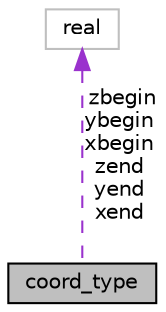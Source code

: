 digraph "coord_type"
{
 // INTERACTIVE_SVG=YES
 // LATEX_PDF_SIZE
  edge [fontname="Helvetica",fontsize="10",labelfontname="Helvetica",labelfontsize="10"];
  node [fontname="Helvetica",fontsize="10",shape=record];
  Node1 [label="coord_type",height=0.2,width=0.4,color="black", fillcolor="grey75", style="filled", fontcolor="black",tooltip="Define the region for field output."];
  Node2 -> Node1 [dir="back",color="darkorchid3",fontsize="10",style="dashed",label=" zbegin\nybegin\nxbegin\nzend\nyend\nxend" ,fontname="Helvetica"];
  Node2 [label="real",height=0.2,width=0.4,color="grey75", fillcolor="white", style="filled",tooltip=" "];
}
